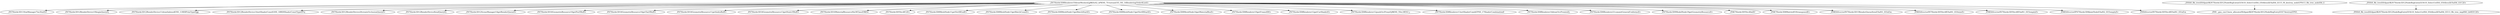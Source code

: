 digraph{
	"_ZN7Horde3D8Renderer10drawMeshesEjjRKSsS2_bPKNS_7FrustumES5_NS_14RenderingOrder4ListEi" -> "_ZN7Horde3D11StatManager7incStatEif"
	"_ZN7Horde3D8Renderer10drawMeshesEjjRKSsS2_bPKNS_7FrustumES5_NS_14RenderingOrder4ListEi" -> "_ZN7Horde3D12RenderDevice10beginQueryEj"
	"_ZN7Horde3D8Renderer10drawMeshesEjjRKSsS2_bPKNS_7FrustumES5_NS_14RenderingOrder4ListEi" -> "_ZN7Horde3D12RenderDevice11drawIndexedENS_11RDIPrimTypeEjjjj"
	"_ZN7Horde3D8Renderer10drawMeshesEjjRKSsS2_bPKNS_7FrustumES5_NS_14RenderingOrder4ListEi" -> "_ZN7Horde3D12RenderDevice14setShaderConstEiNS_18RDIShaderConstTypeEPvj"
	"_ZN7Horde3D8Renderer10drawMeshesEjjRKSsS2_bPKNS_7FrustumES5_NS_14RenderingOrder4ListEi" -> "_ZN7Horde3D12RenderDevice20createOcclusionQueryEv"
	"_ZN7Horde3D8Renderer10drawMeshesEjjRKSsS2_bPKNS_7FrustumES5_NS_14RenderingOrder4ListEi" -> "_ZN7Horde3D12RenderDevice8endQueryEj"
	"_ZN7Horde3D8Renderer10drawMeshesEjjRKSsS2_bPKNS_7FrustumES5_NS_14RenderingOrder4ListEi" -> "_ZN7Horde3D12SceneManager14getRenderQueueEv"
	"_ZN7Horde3D8Renderer10drawMeshesEjjRKSsS2_bPKNS_7FrustumES5_NS_14RenderingOrder4ListEi" -> "_ZN7Horde3D16GeometryResource10getPosVBufEv"
	"_ZN7Horde3D8Renderer10drawMeshesEjjRKSsS2_bPKNS_7FrustumES5_NS_14RenderingOrder4ListEi" -> "_ZN7Horde3D16GeometryResource10getTanVBufEv"
	"_ZN7Horde3D8Renderer10drawMeshesEjjRKSsS2_bPKNS_7FrustumES5_NS_14RenderingOrder4ListEi" -> "_ZN7Horde3D16GeometryResource11getIndexBufEv"
	"_ZN7Horde3D8Renderer10drawMeshesEjjRKSsS2_bPKNS_7FrustumES5_NS_14RenderingOrder4ListEi" -> "_ZN7Horde3D16GeometryResource13getStaticVBufEv"
	"_ZN7Horde3D8Renderer10drawMeshesEjjRKSsS2_bPKNS_7FrustumES5_NS_14RenderingOrder4ListEi" -> "_ZN7Horde3D16MaterialResource9isOfClassERKSs"
	"_ZN7Horde3D8Renderer10drawMeshesEjjRKSsS2_bPKNS_7FrustumES5_NS_14RenderingOrder4ListEi" -> "_ZN7Horde3D5Vec4fC2Ev"
	"_ZN7Horde3D8Renderer10drawMeshesEjjRKSsS2_bPKNS_7FrustumES5_NS_14RenderingOrder4ListEi" -> "_ZN7Horde3D8MeshNode11getVertREndEv"
	"_ZN7Horde3D8Renderer10drawMeshesEjjRKSsS2_bPKNS_7FrustumES5_NS_14RenderingOrder4ListEi" -> "_ZN7Horde3D8MeshNode13getBatchCountEv"
	"_ZN7Horde3D8Renderer10drawMeshesEjjRKSsS2_bPKNS_7FrustumES5_NS_14RenderingOrder4ListEi" -> "_ZN7Horde3D8MeshNode13getBatchStartEv"
	"_ZN7Horde3D8Renderer10drawMeshesEjjRKSsS2_bPKNS_7FrustumES5_NS_14RenderingOrder4ListEi" -> "_ZN7Horde3D8MeshNode13getVertRStartEv"
	"_ZN7Horde3D8Renderer10drawMeshesEjjRKSsS2_bPKNS_7FrustumES5_NS_14RenderingOrder4ListEi" -> "_ZN7Horde3D8MeshNode14getMaterialResEv"
	"_ZN7Horde3D8Renderer10drawMeshesEjjRKSsS2_bPKNS_7FrustumES5_NS_14RenderingOrder4ListEi" -> "_ZN7Horde3D8Renderer10getFrameIDEv"
	"_ZN7Horde3D8Renderer10drawMeshesEjjRKSsS2_bPKNS_7FrustumES5_NS_14RenderingOrder4ListEi" -> "_ZN7Horde3D8Renderer12getCurShaderEv"
	"_ZN7Horde3D8Renderer10drawMeshesEjjRKSsS2_bPKNS_7FrustumES5_NS_14RenderingOrder4ListEi" -> "_ZN7Horde3D8Renderer12pushOccProxyEjRKNS_5Vec3fES3_j"
	"_ZN7Horde3D8Renderer10drawMeshesEjjRKSsS2_bPKNS_7FrustumES5_NS_14RenderingOrder4ListEi" -> "_ZN7Horde3D8Renderer13setShaderCombEPNS_17ShaderCombinationE"
	"_ZN7Horde3D8Renderer10drawMeshesEjjRKSsS2_bPKNS_7FrustumES5_NS_14RenderingOrder4ListEi" -> "_ZN7Horde3D8Renderer14drawOccProxiesEj"
	"_ZN7Horde3D8Renderer10drawMeshesEjjRKSsS2_bPKNS_7FrustumES5_NS_14RenderingOrder4ListEi" -> "_ZN7Horde3D8Renderer21commitGeneralUniformsEv"
	"_ZN7Horde3D8Renderer10drawMeshesEjjRKSsS2_bPKNS_7FrustumES5_NS_14RenderingOrder4ListEi" -> "_ZN7Horde3D9ModelNode19getGeometryResourceEv"
	"_ZN7Horde3D8Renderer10drawMeshesEjjRKSsS2_bPKNS_7FrustumES5_NS_14RenderingOrder4ListEi" -> "_ZNK7Horde3D5Vec4fmlEf"
	"_ZN7Horde3D8Renderer10drawMeshesEjjRKSsS2_bPKNS_7FrustumES5_NS_14RenderingOrder4ListEi" -> "_ZNK7Horde3D8Matrix4f10transposedEv"
	"_ZN7Horde3D8Renderer10drawMeshesEjjRKSsS2_bPKNS_7FrustumES5_NS_14RenderingOrder4ListEi" -> "_ZNKSt6vectorIN7Horde3D15RenderQueueItemESaIS1_EEixEm"
	"_ZN7Horde3D8Renderer10drawMeshesEjjRKSsS2_bPKNS_7FrustumES5_NS_14RenderingOrder4ListEi" -> "_ZNKSt6vectorIN7Horde3D5Vec4fESaIS1_EE4sizeEv"
	"_ZN7Horde3D8Renderer10drawMeshesEjjRKSsS2_bPKNS_7FrustumES5_NS_14RenderingOrder4ListEi" -> "_ZNKSt6vectorIN7Horde3D5Vec4fESaIS1_EE5emptyEv"
	"_ZN7Horde3D8Renderer10drawMeshesEjjRKSsS2_bPKNS_7FrustumES5_NS_14RenderingOrder4ListEi" -> "_ZNKSt6vectorIPN7Horde3D9JointNodeESaIS2_EE5emptyEv"
	"_ZN7Horde3D8Renderer10drawMeshesEjjRKSsS2_bPKNS_7FrustumES5_NS_14RenderingOrder4ListEi" -> "_ZNSt6vectorIN7Horde3D5Vec4fESaIS1_EEixEm"
	"_ZNSt8_Rb_treeIiSt4pairIKiN7Horde3D12NodeRegEntryEESt10_Select1stIS4_ESt4lessIiESaIS4_EE15_M_destroy_nodeEPSt13_Rb_tree_nodeIS4_E" -> "_ZN9__gnu_cxx13new_allocatorISt4pairIKiN7Horde3D12NodeRegEntryEEE7destroyEPS5_"
	"_ZNSt8_Rb_treeIiSt4pairIKiN7Horde3D12NodeRegEntryEESt10_Select1stIS4_ESt4lessIiESaIS4_EEC2Ev" -> "_ZNSt8_Rb_treeIiSt4pairIKiN7Horde3D12NodeRegEntryEESt10_Select1stIS4_ESt4lessIiESaIS4_EE13_Rb_tree_implIS8_Lb0EEC2Ev"
}
